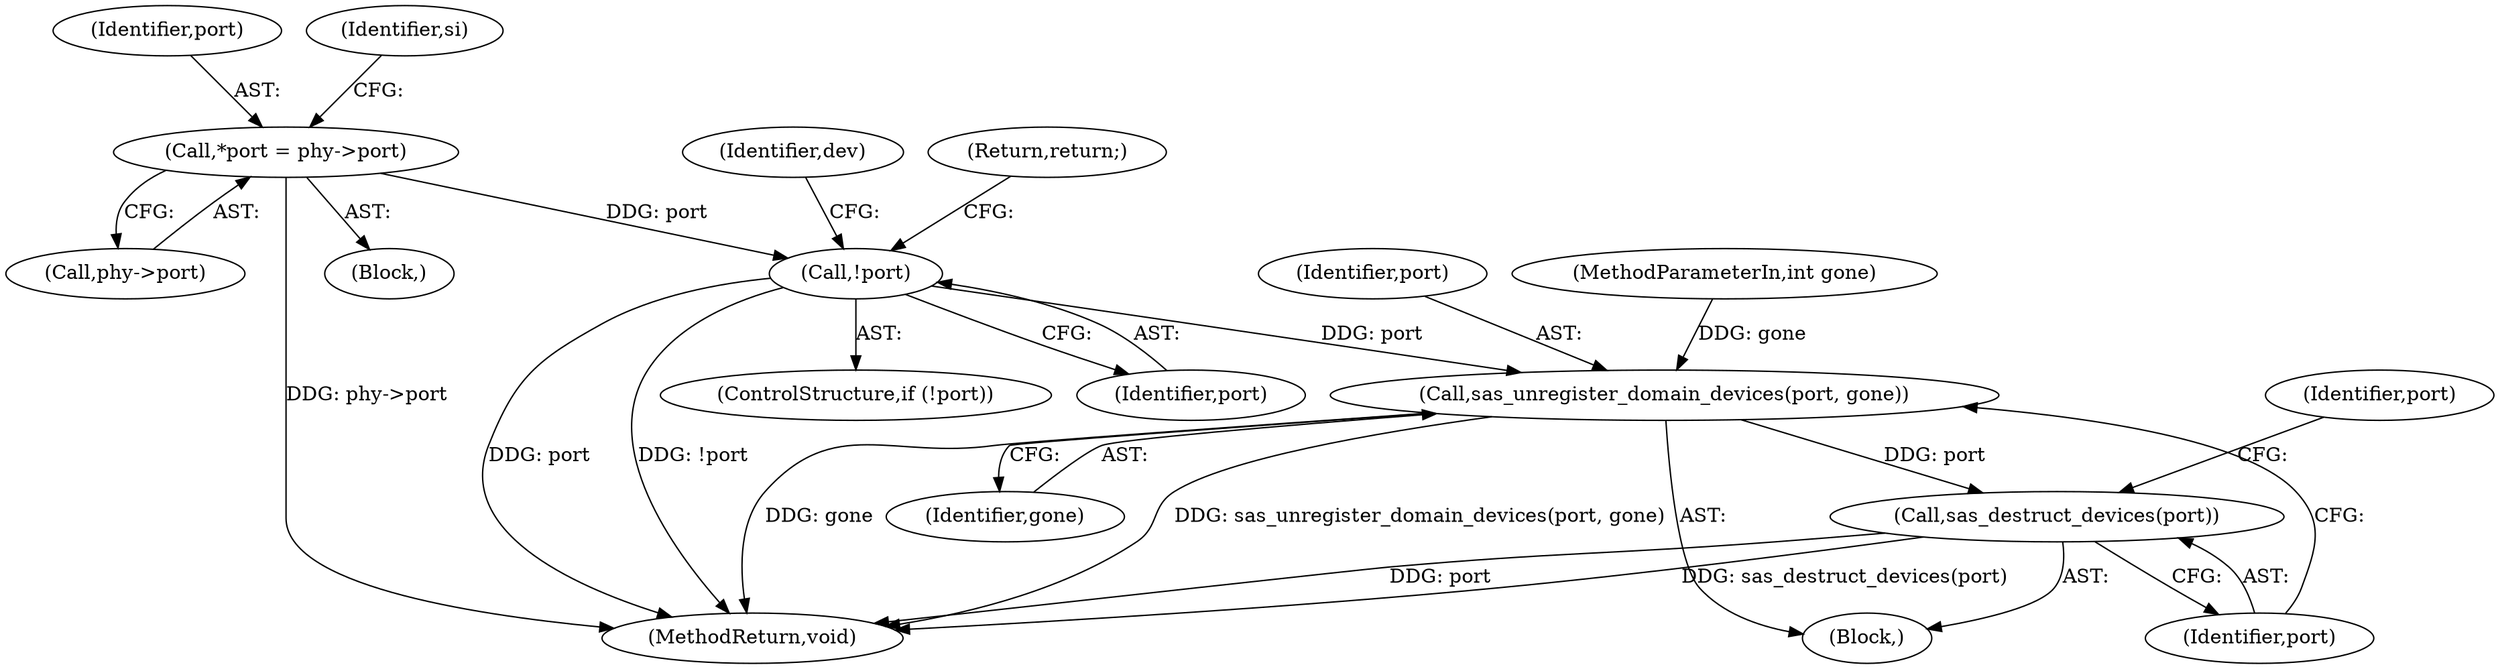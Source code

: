 digraph "0_linux_0558f33c06bb910e2879e355192227a8e8f0219d_9@pointer" {
"1000131" [label="(Call,!port)"];
"1000112" [label="(Call,*port = phy->port)"];
"1000152" [label="(Call,sas_unregister_domain_devices(port, gone))"];
"1000155" [label="(Call,sas_destruct_devices(port))"];
"1000155" [label="(Call,sas_destruct_devices(port))"];
"1000154" [label="(Identifier,gone)"];
"1000135" [label="(Identifier,dev)"];
"1000156" [label="(Identifier,port)"];
"1000114" [label="(Call,phy->port)"];
"1000151" [label="(Block,)"];
"1000113" [label="(Identifier,port)"];
"1000131" [label="(Call,!port)"];
"1000283" [label="(MethodReturn,void)"];
"1000104" [label="(Block,)"];
"1000153" [label="(Identifier,port)"];
"1000133" [label="(Return,return;)"];
"1000103" [label="(MethodParameterIn,int gone)"];
"1000130" [label="(ControlStructure,if (!port))"];
"1000152" [label="(Call,sas_unregister_domain_devices(port, gone))"];
"1000159" [label="(Identifier,port)"];
"1000112" [label="(Call,*port = phy->port)"];
"1000132" [label="(Identifier,port)"];
"1000119" [label="(Identifier,si)"];
"1000131" -> "1000130"  [label="AST: "];
"1000131" -> "1000132"  [label="CFG: "];
"1000132" -> "1000131"  [label="AST: "];
"1000133" -> "1000131"  [label="CFG: "];
"1000135" -> "1000131"  [label="CFG: "];
"1000131" -> "1000283"  [label="DDG: port"];
"1000131" -> "1000283"  [label="DDG: !port"];
"1000112" -> "1000131"  [label="DDG: port"];
"1000131" -> "1000152"  [label="DDG: port"];
"1000112" -> "1000104"  [label="AST: "];
"1000112" -> "1000114"  [label="CFG: "];
"1000113" -> "1000112"  [label="AST: "];
"1000114" -> "1000112"  [label="AST: "];
"1000119" -> "1000112"  [label="CFG: "];
"1000112" -> "1000283"  [label="DDG: phy->port"];
"1000152" -> "1000151"  [label="AST: "];
"1000152" -> "1000154"  [label="CFG: "];
"1000153" -> "1000152"  [label="AST: "];
"1000154" -> "1000152"  [label="AST: "];
"1000156" -> "1000152"  [label="CFG: "];
"1000152" -> "1000283"  [label="DDG: sas_unregister_domain_devices(port, gone)"];
"1000152" -> "1000283"  [label="DDG: gone"];
"1000103" -> "1000152"  [label="DDG: gone"];
"1000152" -> "1000155"  [label="DDG: port"];
"1000155" -> "1000151"  [label="AST: "];
"1000155" -> "1000156"  [label="CFG: "];
"1000156" -> "1000155"  [label="AST: "];
"1000159" -> "1000155"  [label="CFG: "];
"1000155" -> "1000283"  [label="DDG: sas_destruct_devices(port)"];
"1000155" -> "1000283"  [label="DDG: port"];
}
